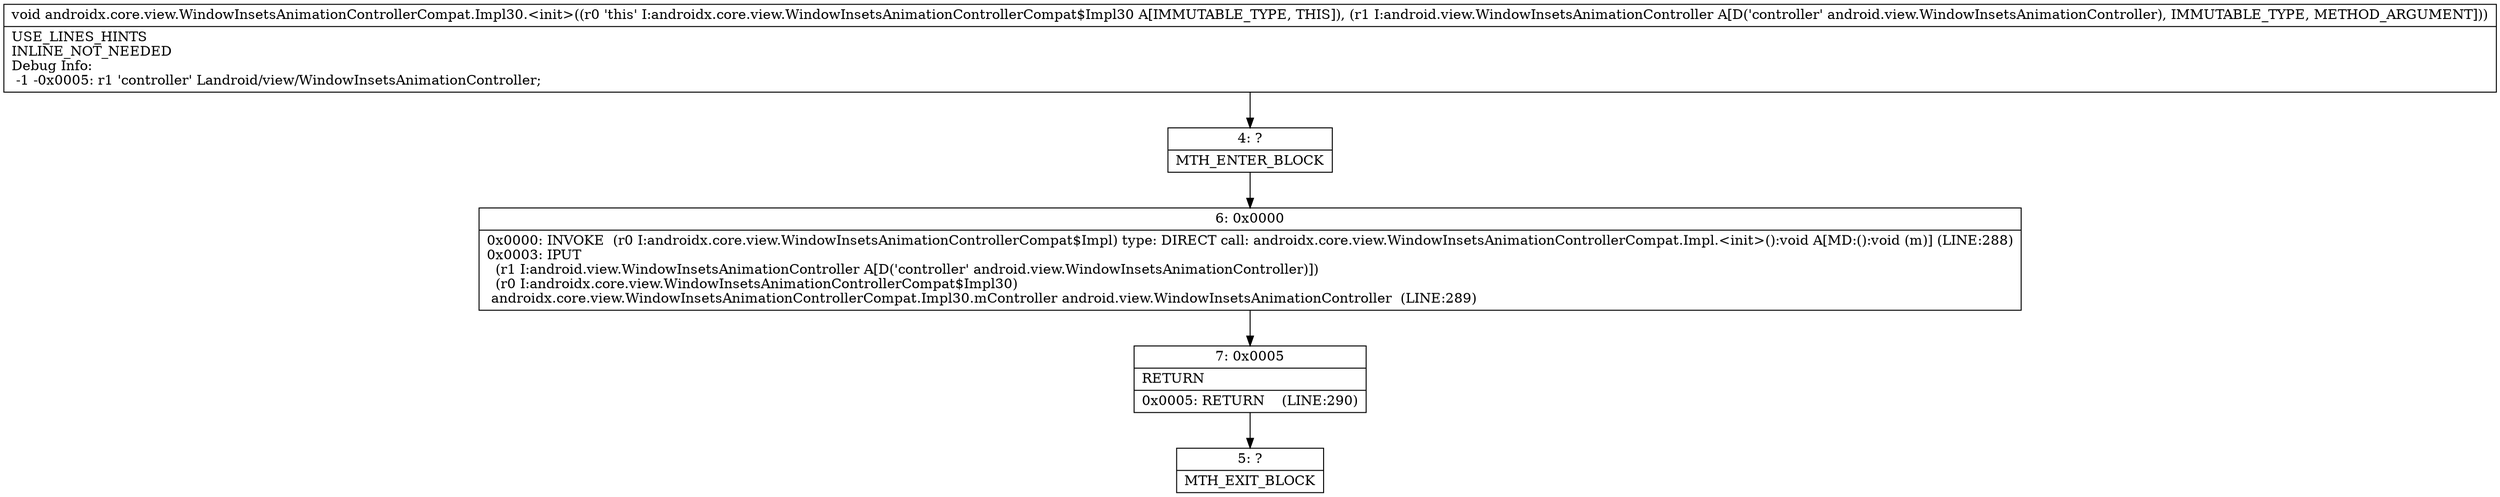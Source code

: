 digraph "CFG forandroidx.core.view.WindowInsetsAnimationControllerCompat.Impl30.\<init\>(Landroid\/view\/WindowInsetsAnimationController;)V" {
Node_4 [shape=record,label="{4\:\ ?|MTH_ENTER_BLOCK\l}"];
Node_6 [shape=record,label="{6\:\ 0x0000|0x0000: INVOKE  (r0 I:androidx.core.view.WindowInsetsAnimationControllerCompat$Impl) type: DIRECT call: androidx.core.view.WindowInsetsAnimationControllerCompat.Impl.\<init\>():void A[MD:():void (m)] (LINE:288)\l0x0003: IPUT  \l  (r1 I:android.view.WindowInsetsAnimationController A[D('controller' android.view.WindowInsetsAnimationController)])\l  (r0 I:androidx.core.view.WindowInsetsAnimationControllerCompat$Impl30)\l androidx.core.view.WindowInsetsAnimationControllerCompat.Impl30.mController android.view.WindowInsetsAnimationController  (LINE:289)\l}"];
Node_7 [shape=record,label="{7\:\ 0x0005|RETURN\l|0x0005: RETURN    (LINE:290)\l}"];
Node_5 [shape=record,label="{5\:\ ?|MTH_EXIT_BLOCK\l}"];
MethodNode[shape=record,label="{void androidx.core.view.WindowInsetsAnimationControllerCompat.Impl30.\<init\>((r0 'this' I:androidx.core.view.WindowInsetsAnimationControllerCompat$Impl30 A[IMMUTABLE_TYPE, THIS]), (r1 I:android.view.WindowInsetsAnimationController A[D('controller' android.view.WindowInsetsAnimationController), IMMUTABLE_TYPE, METHOD_ARGUMENT]))  | USE_LINES_HINTS\lINLINE_NOT_NEEDED\lDebug Info:\l  \-1 \-0x0005: r1 'controller' Landroid\/view\/WindowInsetsAnimationController;\l}"];
MethodNode -> Node_4;Node_4 -> Node_6;
Node_6 -> Node_7;
Node_7 -> Node_5;
}

